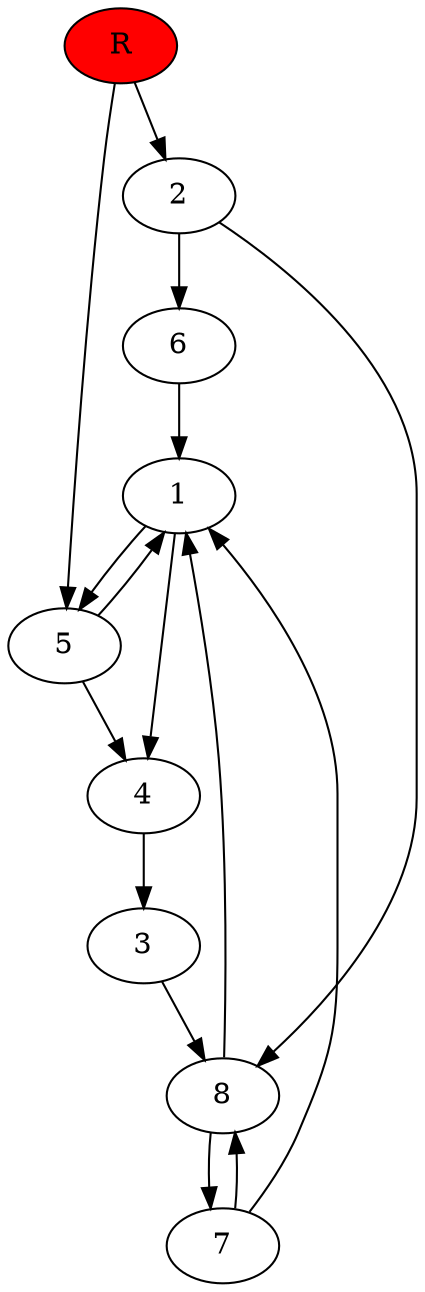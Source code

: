 digraph prb22563 {
	1
	2
	3
	4
	5
	6
	7
	8
	R [fillcolor="#ff0000" style=filled]
	1 -> 4
	1 -> 5
	2 -> 6
	2 -> 8
	3 -> 8
	4 -> 3
	5 -> 1
	5 -> 4
	6 -> 1
	7 -> 1
	7 -> 8
	8 -> 1
	8 -> 7
	R -> 2
	R -> 5
}
